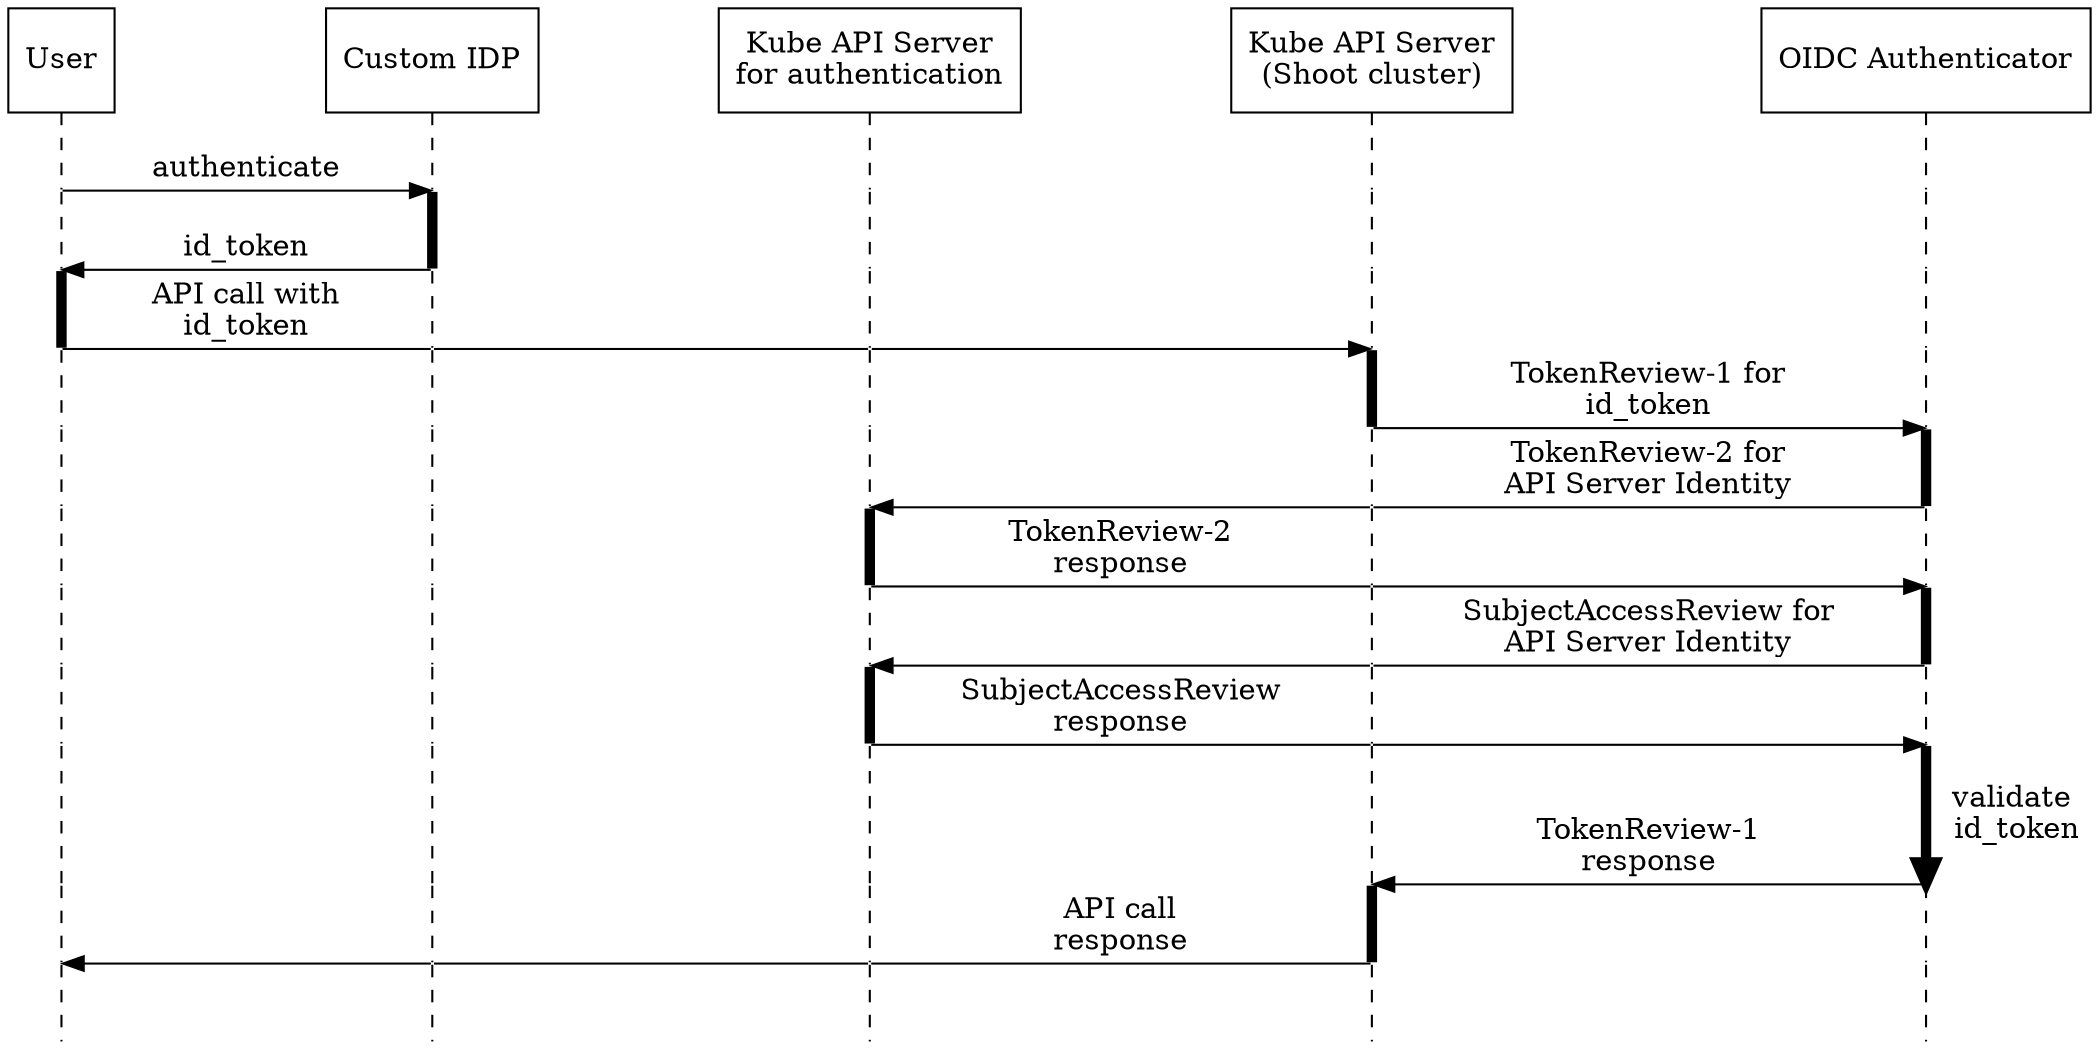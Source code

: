 digraph autheflow {
    graph [overlap=false, splines=line, nodesep=1.2, ordering=out];
    edge [arrowhead=none];
    node [shape=none, width=0, height=0, label=""];

    {
        rank=same
        node[shape=rectangle, height=0.7]
        user[label="User"]
        idp[label="Custom IDP"]
        k8suath[label="Kube API Server\nfor authentication"]
        k8s[label="Kube API Server\n(Shoot cluster)"]
        auth[label="OIDC Authenticator"]
    }

    // Draw vertical lines
    {
        edge [style=dashed,weight=6]
        user -> aa1
        aa1 -> aa2
        aa2 -> aa3[penwidth=5,style=solid]
        aa3 -> aa4
        aa4 -> aa5
        aa5 -> aa6
        aa6 -> aa7
        aa7 -> aa8
        aa8 -> aa9
        aa9 -> aa10
        aa10 -> aa11
    }
    {
        edge [style=dashed, weight=6]
        idp -> ba1
        ba1 -> ba2[penwidth=5,style=solid]
        ba2 -> ba3
        ba3 -> ba4
        ba4 -> ba5
        ba5 -> ba6
        ba6 -> ba7
        ba7 -> ba8
        ba8 -> ba9
        ba9 -> ba10
        ba10 -> ba11
    }
    {
        edge [style=dashed, weight=6]
        k8suath -> ca1
        ca1 -> ca2
        ca2 -> ca3
        ca3 -> ca4
        ca4 -> ca5
        ca5 -> ca6 [penwidth=5,style=solid]
        ca6 -> ca7
        ca7 -> ca8 [penwidth=5,style=solid]
        ca8 -> ca9
        ca9 -> ca10
        ca10 -> ca11
    }

    {
        edge [style=dashed,weight=7]
        k8s -> da1
        da1 -> da2
        da2 -> da3
        da3 -> da4 [penwidth=5,style=solid]
        da4 -> da5
        da5 -> da6
        da6 -> da7
        da7 -> da8
        da8 -> da9
        da9 -> da10[penwidth=5,style=solid]
        da10 -> da11
    }
    {
        edge [style=dashed,weight=6]
        auth -> ea1
        ea1 -> ea2
        ea2 -> ea3
        ea3 -> ea4
        ea4 -> ea5 [penwidth=5,style=solid]
        ea5 -> ea6
        ea6 -> ea7[penwidth=5,style=solid]
        ea7 -> ea8
        ea8 -> ea9 [penwidth=5,arrowhead=normal,style=solid,label="  validate\n   id_token"]
        ea9 -> ea10
        ea10 -> ea11
    }

    // Draws activations
    { rank=same; aa1 -> ba1 [label="authenticate"arrowhead=normal] }
    { rank=same; aa2 -> ba2 [label="id_token"arrowhead=normal;dir=back] }
    {
        rank=same
        aa3 -> ba3 [label="API call with\nid_token"]
        ba3 -> ca3
        ca3 -> da3 [arrowhead=normal]
    }
    { rank=same; da4 -> ea4 [label="TokenReview-1 for\nid_token"arrowhead=normal] }
    {
        rank=same
        ca5 -> da5 [arrowhead=normal,dir=back]
        da5 -> ea5 [label="TokenReview-2 for\nAPI Server Identity"]
    }
    {
        rank=same
        ca6 -> da6 [label="TokenReview-2\nresponse"]
        da6 -> ea6 [arrowhead=normal]
    }
    {
        rank=same
        ca7 -> da7 [arrowhead=normal,dir=back]
        da7 -> ea7 [label="SubjectAccessReview for\nAPI Server Identity"]
    }
    {
        rank=same
        ca8 -> da8 [label="SubjectAccessReview\nresponse"]
        da8 -> ea8 [arrowhead=normal]
    }
    { rank=same; da9 -> ea9 [label="TokenReview-1\nresponse",arrowhead=normal,dir=back] }
    {
        rank=same
        aa10 -> ba10 [arrowhead=normal,dir=back]
        ba10 -> ca10
        ca10 -> da10[label="API call\nresponse"]
    }
}
